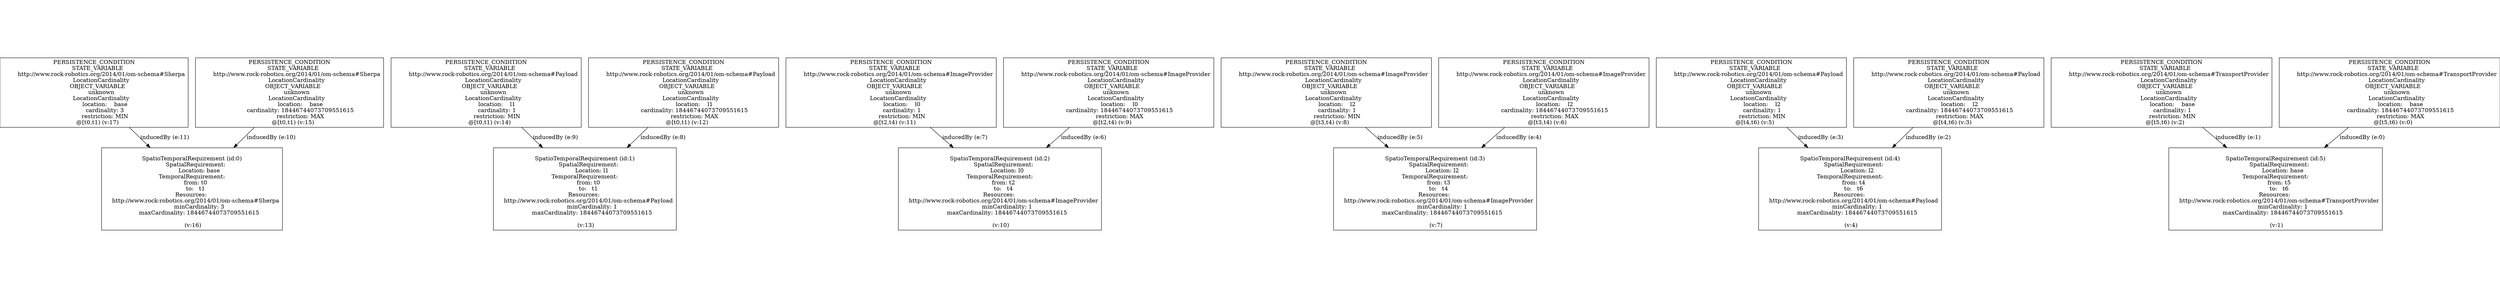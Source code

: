 digraph GraphvizGraph {
	graph [bb="0,0,4902,429",
		concentrate=false,
		dpi="96,0",
		overlap=false,
		pad="0,2",
		root="PERSISTENCE_CONDITION
    STATE_VARIABLE
        http://www.rock-robotics.org/2014/01/om-schema#Sherpa
        LocationCardinality
    \
OBJECT_VARIABLE
        unknown
        LocationCardinality
            location:    base
            cardinality: 3
            \
restriction: MIN
    @[t0,t1) (v:17)",
		splines=true
	];
	node [fixedsize=false,
		label="\N",
		pin=false,
		pos="0,0",
		shape=box,
		width=0
	];
	edge [label=o];
	"PERSISTENCE_CONDITION
    STATE_VARIABLE
        http://www.rock-robotics.org/2014/01/om-schema#Sherpa
        LocationCardinality
    \
OBJECT_VARIABLE
        unknown
        LocationCardinality
            location:    base
            cardinality: 3
            \
restriction: MIN
    @[t0,t1) (v:17)"	 [height=2.4028,
		pos="182.5,342.5",
		width=5.0694];
	"
SpatioTemporalRequirement (id:0)
    SpatialRequirement:
        Location: base
TemporalRequirement:
    from: t0
    to:   t1
\
Resources: 
    http://www.rock-robotics.org/2014/01/om-schema#Sherpa
        minCardinality: 3
        maxCardinality: 18446744073709551615

 (\
v:16)"	 [height=2.8472,
		pos="374.5,102.5",
		width=4.8611];
	"PERSISTENCE_CONDITION
    STATE_VARIABLE
        http://www.rock-robotics.org/2014/01/om-schema#Sherpa
        LocationCardinality
    \
OBJECT_VARIABLE
        unknown
        LocationCardinality
            location:    base
            cardinality: 3
            \
restriction: MIN
    @[t0,t1) (v:17)" -> "
SpatioTemporalRequirement (id:0)
    SpatialRequirement:
        Location: base
TemporalRequirement:
    from: t0
    to:   t1
\
Resources: 
    http://www.rock-robotics.org/2014/01/om-schema#Sherpa
        minCardinality: 3
        maxCardinality: 18446744073709551615

 (\
v:16)" [key="inducedBy (e:11)",
	label="inducedBy (e:11)",
	lp="321,230.5",
	pos="e,292.2,205.37 251.82,255.85 262.87,242.03 274.44,227.57 285.87,213.28"];
"PERSISTENCE_CONDITION
    STATE_VARIABLE
        http://www.rock-robotics.org/2014/01/om-schema#Sherpa
        LocationCardinality
    \
OBJECT_VARIABLE
        unknown
        LocationCardinality
            location:    base
            cardinality: 18446744073709551615
            \
restriction: MAX
    @[t0,t1) (v:15)" [height=2.4028,
	pos="565.5,342.5",
	width=5.0694];
"PERSISTENCE_CONDITION
    STATE_VARIABLE
        http://www.rock-robotics.org/2014/01/om-schema#Sherpa
        LocationCardinality
    \
OBJECT_VARIABLE
        unknown
        LocationCardinality
            location:    base
            cardinality: 18446744073709551615
            \
restriction: MAX
    @[t0,t1) (v:15)" -> "
SpatioTemporalRequirement (id:0)
    SpatialRequirement:
        Location: base
TemporalRequirement:
    from: t0
    to:   t1
\
Resources: 
    http://www.rock-robotics.org/2014/01/om-schema#Sherpa
        minCardinality: 3
        maxCardinality: 18446744073709551615

 (\
v:16)" [key="inducedBy (e:10)",
label="inducedBy (e:10)",
lp="529,230.5",
pos="e,456.37,205.37 496.54,255.85 485.55,242.03 474.04,227.57 462.67,213.28"];
"PERSISTENCE_CONDITION
    STATE_VARIABLE
        http://www.rock-robotics.org/2014/01/om-schema#Payload
        LocationCardinality
    \
OBJECT_VARIABLE
        unknown
        LocationCardinality
            location:    l1
            cardinality: 1
            restriction: \
MIN
    @[t0,t1) (v:14)" [height=2.4028,
pos="951.5,342.5",
width=5.1528];
"
SpatioTemporalRequirement (id:1)
    SpatialRequirement:
        Location: l1
TemporalRequirement:
    from: t0
    to:   t1
Resources: 
    \
http://www.rock-robotics.org/2014/01/om-schema#Payload
        minCardinality: 1
        maxCardinality: 18446744073709551615

 (\
v:13)" [height=2.8472,
pos="1145.5,102.5",
width=4.9444];
"PERSISTENCE_CONDITION
    STATE_VARIABLE
        http://www.rock-robotics.org/2014/01/om-schema#Payload
        LocationCardinality
    \
OBJECT_VARIABLE
        unknown
        LocationCardinality
            location:    l1
            cardinality: 1
            restriction: \
MIN
    @[t0,t1) (v:14)" -> "
SpatioTemporalRequirement (id:1)
    SpatialRequirement:
        Location: l1
TemporalRequirement:
    from: t0
    to:   t1
Resources: 
    \
http://www.rock-robotics.org/2014/01/om-schema#Payload
        minCardinality: 1
        maxCardinality: 18446744073709551615

 (\
v:13)" [key="inducedBy (e:9)",
label="inducedBy (e:9)",
lp="1087.5,230.5",
pos="e,1062.3,205.37 1021.5,255.85 1032.7,242.03 1044.4,227.57 1055.9,213.28"];
"PERSISTENCE_CONDITION
    STATE_VARIABLE
        http://www.rock-robotics.org/2014/01/om-schema#Payload
        LocationCardinality
    \
OBJECT_VARIABLE
        unknown
        LocationCardinality
            location:    l1
            cardinality: 18446744073709551615
            \
restriction: MAX
    @[t0,t1) (v:12)" [height=2.4028,
pos="1340.5,342.5",
width=5.1528];
"PERSISTENCE_CONDITION
    STATE_VARIABLE
        http://www.rock-robotics.org/2014/01/om-schema#Payload
        LocationCardinality
    \
OBJECT_VARIABLE
        unknown
        LocationCardinality
            location:    l1
            cardinality: 18446744073709551615
            \
restriction: MAX
    @[t0,t1) (v:12)" -> "
SpatioTemporalRequirement (id:1)
    SpatialRequirement:
        Location: l1
TemporalRequirement:
    from: t0
    to:   t1
Resources: 
    \
http://www.rock-robotics.org/2014/01/om-schema#Payload
        minCardinality: 1
        maxCardinality: 18446744073709551615

 (\
v:13)" [key="inducedBy (e:8)",
label="inducedBy (e:8)",
lp="1299.5,230.5",
pos="e,1229.1,205.37 1270.1,255.85 1258.9,242.03 1247.1,227.57 1235.5,213.28"];
"PERSISTENCE_CONDITION
    STATE_VARIABLE
        http://www.rock-robotics.org/2014/01/om-schema#ImageProvider
        LocationCardinality
    \
OBJECT_VARIABLE
        unknown
        LocationCardinality
            location:    l0
            cardinality: 1
            restriction: \
MIN
    @[t2,t4) (v:11)" [height=2.4028,
pos="1748.5,342.5",
width=5.6806];
"
SpatioTemporalRequirement (id:2)
    SpatialRequirement:
        Location: l0
TemporalRequirement:
    from: t2
    to:   t4
Resources: 
    \
http://www.rock-robotics.org/2014/01/om-schema#ImageProvider
        minCardinality: 1
        maxCardinality: 18446744073709551615

 (\
v:10)" [height=2.8472,
pos="1962.5,102.5",
width=5.4722];
"PERSISTENCE_CONDITION
    STATE_VARIABLE
        http://www.rock-robotics.org/2014/01/om-schema#ImageProvider
        LocationCardinality
    \
OBJECT_VARIABLE
        unknown
        LocationCardinality
            location:    l0
            cardinality: 1
            restriction: \
MIN
    @[t2,t4) (v:11)" -> "
SpatioTemporalRequirement (id:2)
    SpatialRequirement:
        Location: l0
TemporalRequirement:
    from: t2
    to:   t4
Resources: 
    \
http://www.rock-robotics.org/2014/01/om-schema#ImageProvider
        minCardinality: 1
        maxCardinality: 18446744073709551615

 (\
v:10)" [key="inducedBy (e:7)",
label="inducedBy (e:7)",
lp="1893.5,230.5",
pos="e,1870.8,205.37 1825.8,255.85 1838.2,241.91 1851.2,227.3 1864.1,212.89"];
"PERSISTENCE_CONDITION
    STATE_VARIABLE
        http://www.rock-robotics.org/2014/01/om-schema#ImageProvider
        LocationCardinality
    \
OBJECT_VARIABLE
        unknown
        LocationCardinality
            location:    l0
            cardinality: 18446744073709551615
            \
restriction: MAX
    @[t2,t4) (v:9)" [height=2.4028,
pos="2175.5,342.5",
width=5.6806];
"PERSISTENCE_CONDITION
    STATE_VARIABLE
        http://www.rock-robotics.org/2014/01/om-schema#ImageProvider
        LocationCardinality
    \
OBJECT_VARIABLE
        unknown
        LocationCardinality
            location:    l0
            cardinality: 18446744073709551615
            \
restriction: MAX
    @[t2,t4) (v:9)" -> "
SpatioTemporalRequirement (id:2)
    SpatialRequirement:
        Location: l0
TemporalRequirement:
    from: t2
    to:   t4
Resources: 
    \
http://www.rock-robotics.org/2014/01/om-schema#ImageProvider
        minCardinality: 1
        maxCardinality: 18446744073709551615

 (\
v:10)" [key="inducedBy (e:6)",
label="inducedBy (e:6)",
lp="2126.5,230.5",
pos="e,2053.8,205.37 2098.6,255.85 2086.2,241.91 2073.3,227.3 2060.5,212.89"];
"PERSISTENCE_CONDITION
    STATE_VARIABLE
        http://www.rock-robotics.org/2014/01/om-schema#ImageProvider
        LocationCardinality
    \
OBJECT_VARIABLE
        unknown
        LocationCardinality
            location:    l2
            cardinality: 1
            restriction: \
MIN
    @[t3,t4) (v:8)" [height=2.4028,
pos="2602.5,342.5",
width=5.6806];
"
SpatioTemporalRequirement (id:3)
    SpatialRequirement:
        Location: l2
TemporalRequirement:
    from: t3
    to:   t4
Resources: 
    \
http://www.rock-robotics.org/2014/01/om-schema#ImageProvider
        minCardinality: 1
        maxCardinality: 18446744073709551615

 (\
v:7)" [height=2.8472,
pos="2816.5,102.5",
width=5.4722];
"PERSISTENCE_CONDITION
    STATE_VARIABLE
        http://www.rock-robotics.org/2014/01/om-schema#ImageProvider
        LocationCardinality
    \
OBJECT_VARIABLE
        unknown
        LocationCardinality
            location:    l2
            cardinality: 1
            restriction: \
MIN
    @[t3,t4) (v:8)" -> "
SpatioTemporalRequirement (id:3)
    SpatialRequirement:
        Location: l2
TemporalRequirement:
    from: t3
    to:   t4
Resources: 
    \
http://www.rock-robotics.org/2014/01/om-schema#ImageProvider
        minCardinality: 1
        maxCardinality: 18446744073709551615

 (\
v:7)" [key="inducedBy (e:5)",
label="inducedBy (e:5)",
lp="2747.5,230.5",
pos="e,2724.8,205.37 2679.8,255.85 2692.2,241.91 2705.2,227.3 2718.1,212.89"];
"PERSISTENCE_CONDITION
    STATE_VARIABLE
        http://www.rock-robotics.org/2014/01/om-schema#ImageProvider
        LocationCardinality
    \
OBJECT_VARIABLE
        unknown
        LocationCardinality
            location:    l2
            cardinality: 18446744073709551615
            \
restriction: MAX
    @[t3,t4) (v:6)" [height=2.4028,
pos="3029.5,342.5",
width=5.6806];
"PERSISTENCE_CONDITION
    STATE_VARIABLE
        http://www.rock-robotics.org/2014/01/om-schema#ImageProvider
        LocationCardinality
    \
OBJECT_VARIABLE
        unknown
        LocationCardinality
            location:    l2
            cardinality: 18446744073709551615
            \
restriction: MAX
    @[t3,t4) (v:6)" -> "
SpatioTemporalRequirement (id:3)
    SpatialRequirement:
        Location: l2
TemporalRequirement:
    from: t3
    to:   t4
Resources: 
    \
http://www.rock-robotics.org/2014/01/om-schema#ImageProvider
        minCardinality: 1
        maxCardinality: 18446744073709551615

 (\
v:7)" [key="inducedBy (e:4)",
label="inducedBy (e:4)",
lp="2980.5,230.5",
pos="e,2907.8,205.37 2952.6,255.85 2940.2,241.91 2927.3,227.3 2914.5,212.89"];
"PERSISTENCE_CONDITION
    STATE_VARIABLE
        http://www.rock-robotics.org/2014/01/om-schema#Payload
        LocationCardinality
    \
OBJECT_VARIABLE
        unknown
        LocationCardinality
            location:    l2
            cardinality: 1
            restriction: \
MIN
    @[t4,t6) (v:5)" [height=2.4028,
pos="3437.5,342.5",
width=5.1528];
"
SpatioTemporalRequirement (id:4)
    SpatialRequirement:
        Location: l2
TemporalRequirement:
    from: t4
    to:   t6
Resources: 
    \
http://www.rock-robotics.org/2014/01/om-schema#Payload
        minCardinality: 1
        maxCardinality: 18446744073709551615

 (\
v:4)" [height=2.8472,
pos="3631.5,102.5",
width=4.9444];
"PERSISTENCE_CONDITION
    STATE_VARIABLE
        http://www.rock-robotics.org/2014/01/om-schema#Payload
        LocationCardinality
    \
OBJECT_VARIABLE
        unknown
        LocationCardinality
            location:    l2
            cardinality: 1
            restriction: \
MIN
    @[t4,t6) (v:5)" -> "
SpatioTemporalRequirement (id:4)
    SpatialRequirement:
        Location: l2
TemporalRequirement:
    from: t4
    to:   t6
Resources: 
    \
http://www.rock-robotics.org/2014/01/om-schema#Payload
        minCardinality: 1
        maxCardinality: 18446744073709551615

 (\
v:4)" [key="inducedBy (e:3)",
label="inducedBy (e:3)",
lp="3573.5,230.5",
pos="e,3548.3,205.37 3507.5,255.85 3518.7,242.03 3530.4,227.57 3541.9,213.28"];
"PERSISTENCE_CONDITION
    STATE_VARIABLE
        http://www.rock-robotics.org/2014/01/om-schema#Payload
        LocationCardinality
    \
OBJECT_VARIABLE
        unknown
        LocationCardinality
            location:    l2
            cardinality: 18446744073709551615
            \
restriction: MAX
    @[t4,t6) (v:3)" [height=2.4028,
pos="3826.5,342.5",
width=5.1528];
"PERSISTENCE_CONDITION
    STATE_VARIABLE
        http://www.rock-robotics.org/2014/01/om-schema#Payload
        LocationCardinality
    \
OBJECT_VARIABLE
        unknown
        LocationCardinality
            location:    l2
            cardinality: 18446744073709551615
            \
restriction: MAX
    @[t4,t6) (v:3)" -> "
SpatioTemporalRequirement (id:4)
    SpatialRequirement:
        Location: l2
TemporalRequirement:
    from: t4
    to:   t6
Resources: 
    \
http://www.rock-robotics.org/2014/01/om-schema#Payload
        minCardinality: 1
        maxCardinality: 18446744073709551615

 (\
v:4)" [key="inducedBy (e:2)",
label="inducedBy (e:2)",
lp="3785.5,230.5",
pos="e,3715.1,205.37 3756.1,255.85 3744.9,242.03 3733.1,227.57 3721.5,213.28"];
"PERSISTENCE_CONDITION
    STATE_VARIABLE
        http://www.rock-robotics.org/2014/01/om-schema#TransportProvider
        LocationCardinality
    \
OBJECT_VARIABLE
        unknown
        LocationCardinality
            location:    base
            cardinality: 1
            \
restriction: MIN
    @[t5,t6) (v:2)" [height=2.4028,
pos="4243.5,342.5",
width=5.9306];
"
SpatioTemporalRequirement (id:5)
    SpatialRequirement:
        Location: base
TemporalRequirement:
    from: t5
    to:   t6
\
Resources: 
    http://www.rock-robotics.org/2014/01/om-schema#TransportProvider
        minCardinality: 1
        maxCardinality: \
18446744073709551615

 (v:1)" [height=2.8472,
pos="4466.5,102.5",
width=5.7222];
"PERSISTENCE_CONDITION
    STATE_VARIABLE
        http://www.rock-robotics.org/2014/01/om-schema#TransportProvider
        LocationCardinality
    \
OBJECT_VARIABLE
        unknown
        LocationCardinality
            location:    base
            cardinality: 1
            \
restriction: MIN
    @[t5,t6) (v:2)" -> "
SpatioTemporalRequirement (id:5)
    SpatialRequirement:
        Location: base
TemporalRequirement:
    from: t5
    to:   t6
\
Resources: 
    http://www.rock-robotics.org/2014/01/om-schema#TransportProvider
        minCardinality: 1
        maxCardinality: \
18446744073709551615

 (v:1)" [key="inducedBy (e:1)",
label="inducedBy (e:1)",
lp="4392.5,230.5",
pos="e,4370.9,205.37 4324,255.85 4337,241.91 4350.5,227.3 4363.9,212.89"];
"PERSISTENCE_CONDITION
    STATE_VARIABLE
        http://www.rock-robotics.org/2014/01/om-schema#TransportProvider
        LocationCardinality
    \
OBJECT_VARIABLE
        unknown
        LocationCardinality
            location:    base
            cardinality: 18446744073709551615
            \
restriction: MAX
    @[t5,t6) (v:0)" [height=2.4028,
pos="4688.5,342.5",
width=5.9306];
"PERSISTENCE_CONDITION
    STATE_VARIABLE
        http://www.rock-robotics.org/2014/01/om-schema#TransportProvider
        LocationCardinality
    \
OBJECT_VARIABLE
        unknown
        LocationCardinality
            location:    base
            cardinality: 18446744073709551615
            \
restriction: MAX
    @[t5,t6) (v:0)" -> "
SpatioTemporalRequirement (id:5)
    SpatialRequirement:
        Location: base
TemporalRequirement:
    from: t5
    to:   t6
\
Resources: 
    http://www.rock-robotics.org/2014/01/om-schema#TransportProvider
        minCardinality: 1
        maxCardinality: \
18446744073709551615

 (v:1)" [key="inducedBy (e:0)",
label="inducedBy (e:0)",
lp="4635.5,230.5",
pos="e,4561.7,205.37 4608.4,255.85 4595.4,241.91 4581.9,227.3 4568.6,212.89"];
}
